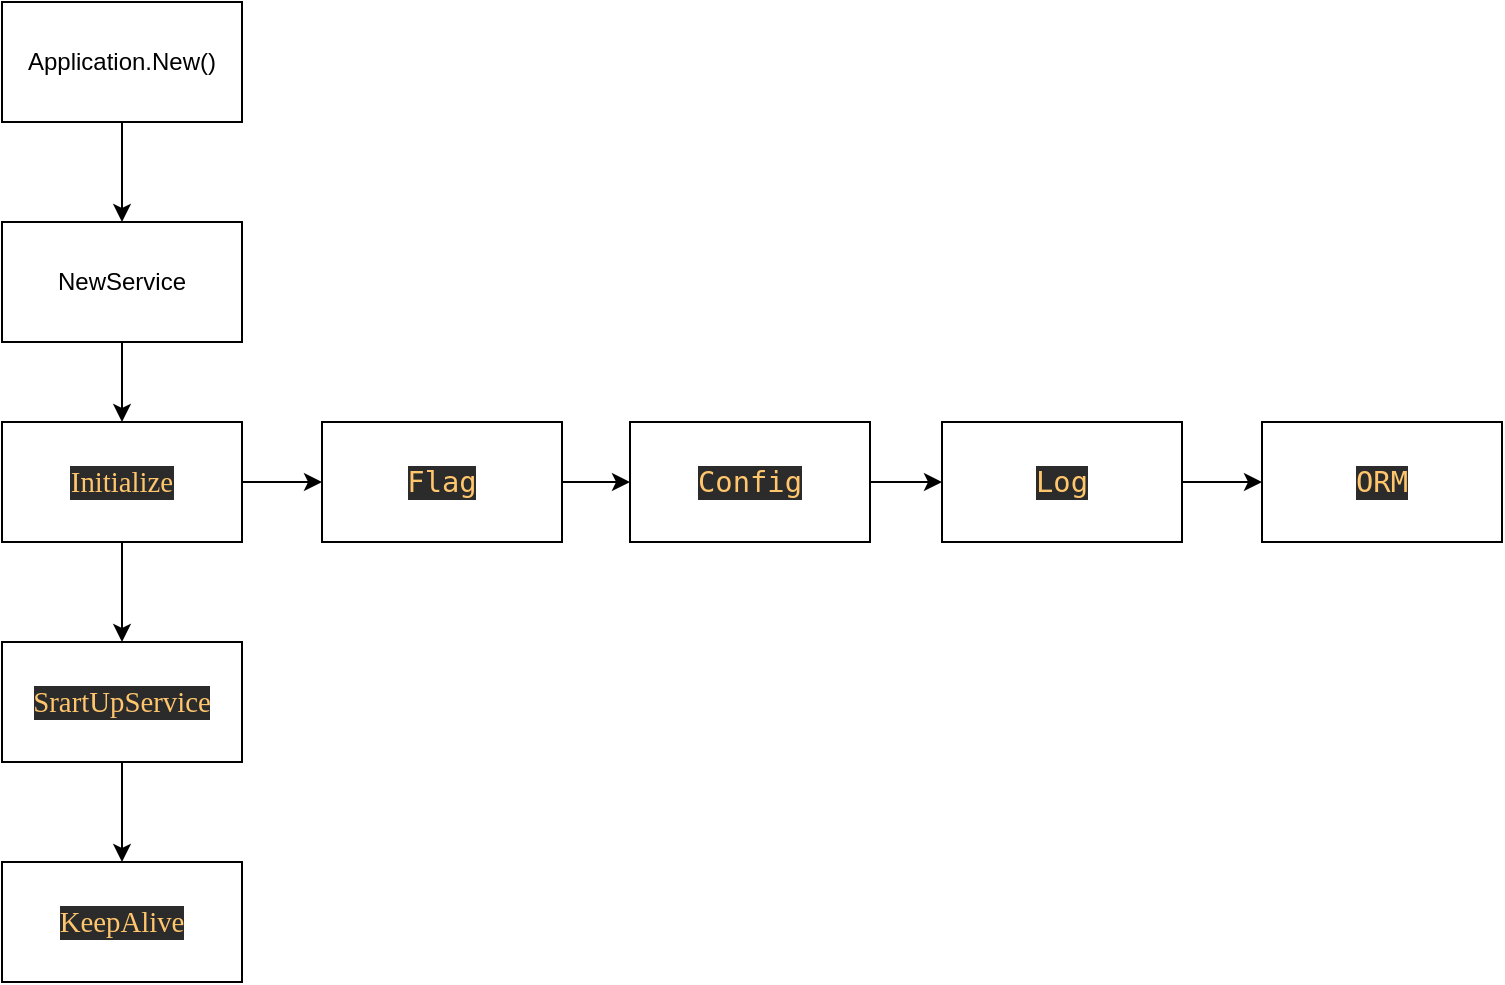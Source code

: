 <mxfile>
    <diagram id="uTeHuwDp-pYi-1bDh7dh" name="第 1 页">
        <mxGraphModel dx="990" dy="575" grid="1" gridSize="10" guides="1" tooltips="1" connect="1" arrows="1" fold="1" page="1" pageScale="1" pageWidth="827" pageHeight="1169" math="0" shadow="0">
            <root>
                <mxCell id="0"/>
                <mxCell id="1" parent="0"/>
                <mxCell id="4" value="" style="edgeStyle=none;html=1;" edge="1" parent="1" source="2" target="3">
                    <mxGeometry relative="1" as="geometry"/>
                </mxCell>
                <mxCell id="2" value="Application.New()" style="rounded=0;whiteSpace=wrap;html=1;" vertex="1" parent="1">
                    <mxGeometry x="40" y="40" width="120" height="60" as="geometry"/>
                </mxCell>
                <mxCell id="6" value="" style="edgeStyle=none;html=1;" edge="1" parent="1" source="3" target="5">
                    <mxGeometry relative="1" as="geometry"/>
                </mxCell>
                <mxCell id="3" value="NewService" style="rounded=0;whiteSpace=wrap;html=1;" vertex="1" parent="1">
                    <mxGeometry x="40" y="150" width="120" height="60" as="geometry"/>
                </mxCell>
                <mxCell id="8" value="" style="edgeStyle=none;html=1;" edge="1" parent="1" source="5" target="7">
                    <mxGeometry relative="1" as="geometry"/>
                </mxCell>
                <mxCell id="16" value="" style="edgeStyle=none;html=1;" edge="1" parent="1" source="5" target="15">
                    <mxGeometry relative="1" as="geometry"/>
                </mxCell>
                <mxCell id="5" value="&lt;pre style=&quot;background-color: #2b2b2b ; color: #a9b7c6 ; font-family: &amp;#34;宋体&amp;#34; ; font-size: 10.8pt&quot;&gt;&lt;span style=&quot;color: #ffc66d&quot;&gt;Initialize&lt;/span&gt;&lt;/pre&gt;" style="rounded=0;whiteSpace=wrap;html=1;" vertex="1" parent="1">
                    <mxGeometry x="40" y="250" width="120" height="60" as="geometry"/>
                </mxCell>
                <mxCell id="10" value="" style="edgeStyle=none;html=1;" edge="1" parent="1" source="7" target="9">
                    <mxGeometry relative="1" as="geometry"/>
                </mxCell>
                <mxCell id="7" value="&lt;pre style=&quot;background-color: rgb(43 , 43 , 43) ; font-size: 10.8pt&quot;&gt;&lt;font color=&quot;#ffc66d&quot;&gt;Flag&lt;/font&gt;&lt;/pre&gt;" style="rounded=0;whiteSpace=wrap;html=1;" vertex="1" parent="1">
                    <mxGeometry x="200" y="250" width="120" height="60" as="geometry"/>
                </mxCell>
                <mxCell id="12" value="" style="edgeStyle=none;html=1;" edge="1" parent="1" source="9" target="11">
                    <mxGeometry relative="1" as="geometry"/>
                </mxCell>
                <mxCell id="9" value="&lt;pre style=&quot;background-color: rgb(43 , 43 , 43) ; font-size: 10.8pt&quot;&gt;&lt;font color=&quot;#ffc66d&quot;&gt;Config&lt;/font&gt;&lt;/pre&gt;" style="rounded=0;whiteSpace=wrap;html=1;" vertex="1" parent="1">
                    <mxGeometry x="354" y="250" width="120" height="60" as="geometry"/>
                </mxCell>
                <mxCell id="14" value="" style="edgeStyle=none;html=1;" edge="1" parent="1" source="11" target="13">
                    <mxGeometry relative="1" as="geometry"/>
                </mxCell>
                <mxCell id="11" value="&lt;pre style=&quot;background-color: rgb(43 , 43 , 43) ; font-size: 10.8pt&quot;&gt;&lt;font color=&quot;#ffc66d&quot;&gt;Log&lt;/font&gt;&lt;/pre&gt;" style="rounded=0;whiteSpace=wrap;html=1;" vertex="1" parent="1">
                    <mxGeometry x="510" y="250" width="120" height="60" as="geometry"/>
                </mxCell>
                <mxCell id="13" value="&lt;pre style=&quot;background-color: rgb(43 , 43 , 43) ; font-size: 10.8pt&quot;&gt;&lt;font color=&quot;#ffc66d&quot;&gt;ORM&lt;/font&gt;&lt;/pre&gt;" style="rounded=0;whiteSpace=wrap;html=1;" vertex="1" parent="1">
                    <mxGeometry x="670" y="250" width="120" height="60" as="geometry"/>
                </mxCell>
                <mxCell id="18" value="" style="edgeStyle=none;html=1;" edge="1" parent="1" source="15" target="17">
                    <mxGeometry relative="1" as="geometry"/>
                </mxCell>
                <mxCell id="15" value="&lt;pre style=&quot;background-color: #2b2b2b ; color: #a9b7c6 ; font-family: &amp;#34;宋体&amp;#34; ; font-size: 10.8pt&quot;&gt;&lt;span style=&quot;color: #ffc66d&quot;&gt;SrartUpService&lt;/span&gt;&lt;/pre&gt;" style="rounded=0;whiteSpace=wrap;html=1;" vertex="1" parent="1">
                    <mxGeometry x="40" y="360" width="120" height="60" as="geometry"/>
                </mxCell>
                <mxCell id="17" value="&lt;pre style=&quot;background-color: #2b2b2b ; color: #a9b7c6 ; font-family: &amp;#34;宋体&amp;#34; ; font-size: 10.8pt&quot;&gt;&lt;span style=&quot;color: #ffc66d&quot;&gt;KeepAlive&lt;/span&gt;&lt;/pre&gt;" style="rounded=0;whiteSpace=wrap;html=1;" vertex="1" parent="1">
                    <mxGeometry x="40" y="470" width="120" height="60" as="geometry"/>
                </mxCell>
            </root>
        </mxGraphModel>
    </diagram>
</mxfile>